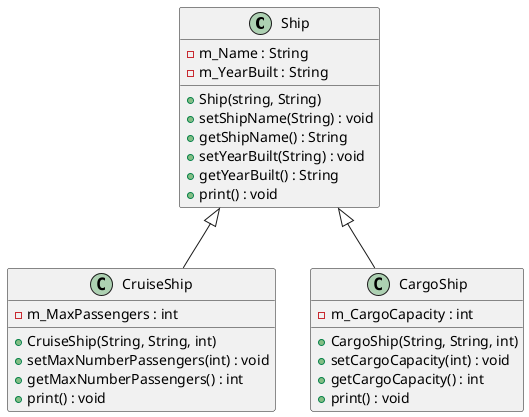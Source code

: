 @startuml

class Ship{
    - m_Name : String
    - m_YearBuilt : String
    + Ship(string, String)
    + setShipName(String) : void
    + getShipName() : String
    + setYearBuilt(String) : void
    + getYearBuilt() : String
    + print() : void
}

class CruiseShip{
    - m_MaxPassengers : int
    + CruiseShip(String, String, int)
    + setMaxNumberPassengers(int) : void
    + getMaxNumberPassengers() : int
    + print() : void
}

class CargoShip{
    - m_CargoCapacity : int
    + CargoShip(String, String, int)
    + setCargoCapacity(int) : void
    + getCargoCapacity() : int
    + print() : void
}

Ship <|-- CruiseShip
Ship <|-- CargoShip

@enduml